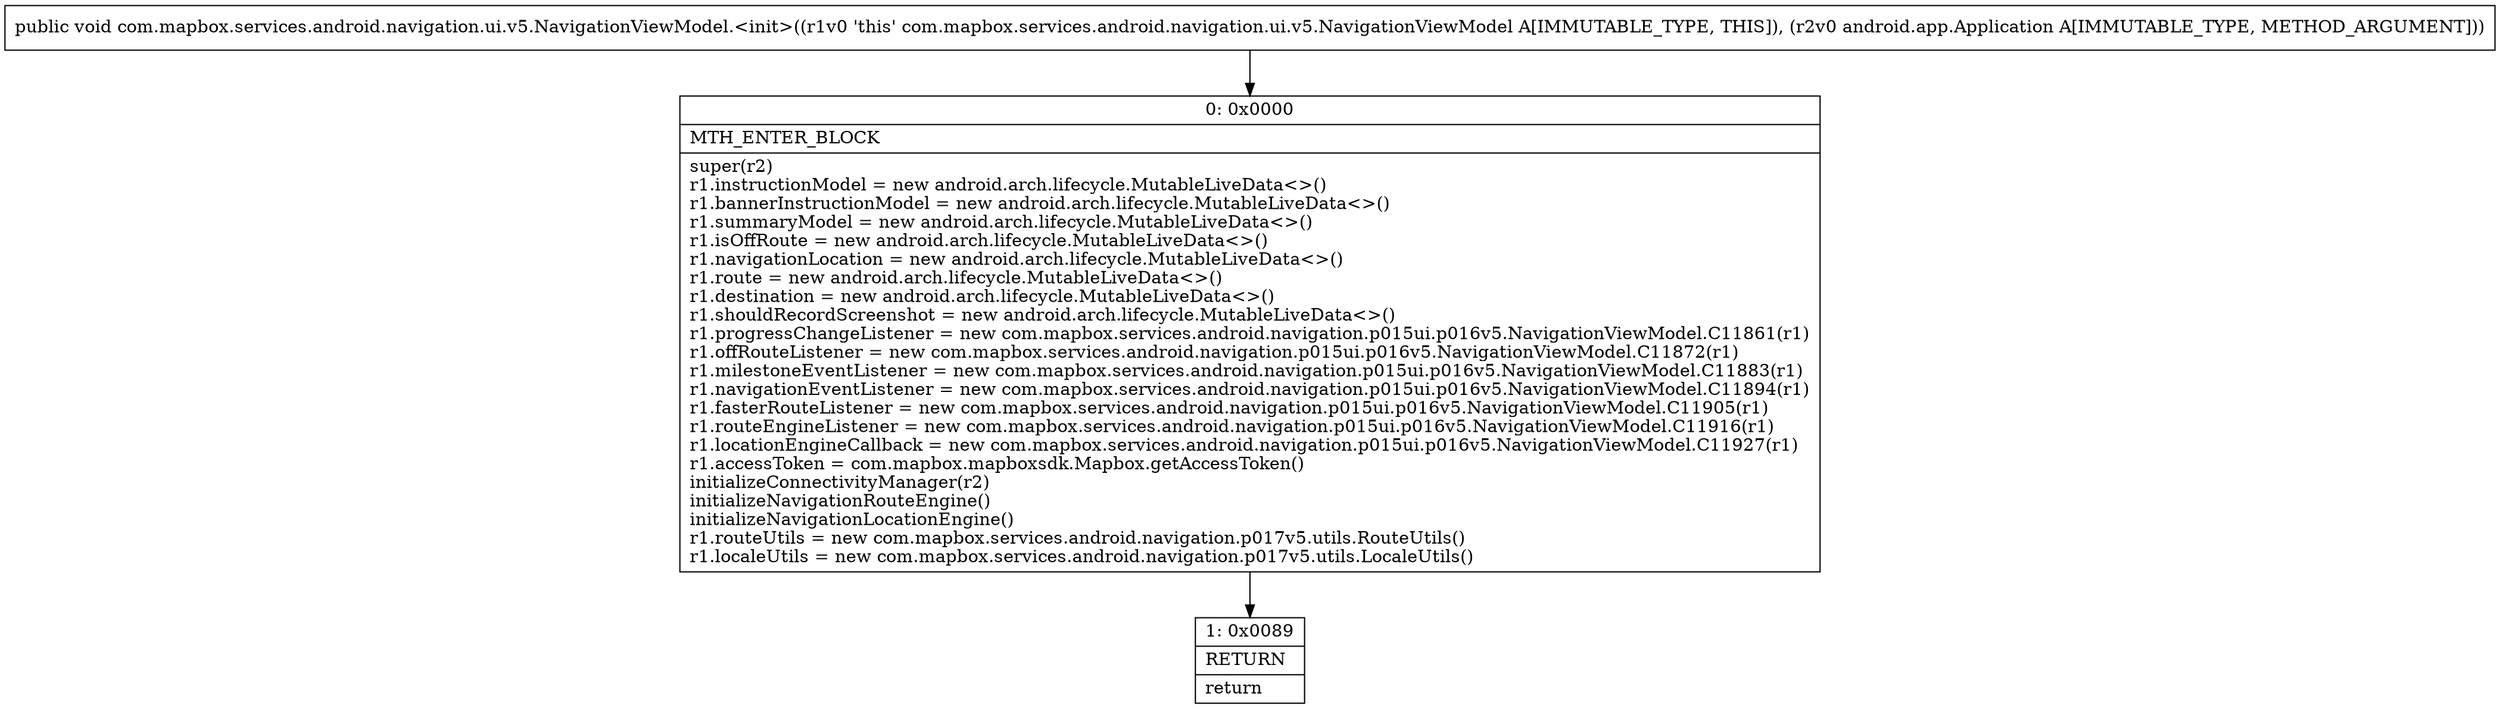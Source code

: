 digraph "CFG forcom.mapbox.services.android.navigation.ui.v5.NavigationViewModel.\<init\>(Landroid\/app\/Application;)V" {
Node_0 [shape=record,label="{0\:\ 0x0000|MTH_ENTER_BLOCK\l|super(r2)\lr1.instructionModel = new android.arch.lifecycle.MutableLiveData\<\>()\lr1.bannerInstructionModel = new android.arch.lifecycle.MutableLiveData\<\>()\lr1.summaryModel = new android.arch.lifecycle.MutableLiveData\<\>()\lr1.isOffRoute = new android.arch.lifecycle.MutableLiveData\<\>()\lr1.navigationLocation = new android.arch.lifecycle.MutableLiveData\<\>()\lr1.route = new android.arch.lifecycle.MutableLiveData\<\>()\lr1.destination = new android.arch.lifecycle.MutableLiveData\<\>()\lr1.shouldRecordScreenshot = new android.arch.lifecycle.MutableLiveData\<\>()\lr1.progressChangeListener = new com.mapbox.services.android.navigation.p015ui.p016v5.NavigationViewModel.C11861(r1)\lr1.offRouteListener = new com.mapbox.services.android.navigation.p015ui.p016v5.NavigationViewModel.C11872(r1)\lr1.milestoneEventListener = new com.mapbox.services.android.navigation.p015ui.p016v5.NavigationViewModel.C11883(r1)\lr1.navigationEventListener = new com.mapbox.services.android.navigation.p015ui.p016v5.NavigationViewModel.C11894(r1)\lr1.fasterRouteListener = new com.mapbox.services.android.navigation.p015ui.p016v5.NavigationViewModel.C11905(r1)\lr1.routeEngineListener = new com.mapbox.services.android.navigation.p015ui.p016v5.NavigationViewModel.C11916(r1)\lr1.locationEngineCallback = new com.mapbox.services.android.navigation.p015ui.p016v5.NavigationViewModel.C11927(r1)\lr1.accessToken = com.mapbox.mapboxsdk.Mapbox.getAccessToken()\linitializeConnectivityManager(r2)\linitializeNavigationRouteEngine()\linitializeNavigationLocationEngine()\lr1.routeUtils = new com.mapbox.services.android.navigation.p017v5.utils.RouteUtils()\lr1.localeUtils = new com.mapbox.services.android.navigation.p017v5.utils.LocaleUtils()\l}"];
Node_1 [shape=record,label="{1\:\ 0x0089|RETURN\l|return\l}"];
MethodNode[shape=record,label="{public void com.mapbox.services.android.navigation.ui.v5.NavigationViewModel.\<init\>((r1v0 'this' com.mapbox.services.android.navigation.ui.v5.NavigationViewModel A[IMMUTABLE_TYPE, THIS]), (r2v0 android.app.Application A[IMMUTABLE_TYPE, METHOD_ARGUMENT])) }"];
MethodNode -> Node_0;
Node_0 -> Node_1;
}

